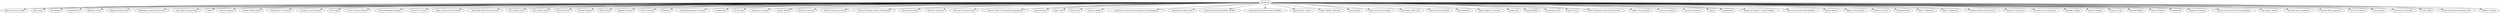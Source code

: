 // derek bok
digraph {
	0 [label="derek bok"]
	1 [label="Abbott Lawrence Lowell"]
	0 -> 1
	2 [label="Alma mater"]
	0 -> 2
	3 [label="Alva Myrdal"]
	0 -> 3
	4 [label="Archibald Cox"]
	0 -> 4
	5 [label="Bachelor of Arts"]
	0 -> 5
	6 [label="Benjamin Wadsworth"]
	0 -> 6
	7 [label="Bibliothque nationale de France"]
	0 -> 7
	8 [label="Bryn Mawr, Pennsylvania"]
	0 -> 8
	9 [label="C-SPAN"]
	0 -> 9
	10 [label="Charles Chauncy"]
	0 -> 10
	11 [label="Charles William Eliot"]
	0 -> 11
	12 [label="Charlie Rose (TV series)"]
	0 -> 12
	13 [label="Cornelius Conway Felton"]
	0 -> 13
	14 [label="Curtis Bok"]
	0 -> 14
	15 [label="Curtis Institute of Music"]
	0 -> 15
	16 [label="Curtis Publishing Company"]
	0 -> 16
	17 [label="Cyrus H. K. Curtis"]
	0 -> 17
	18 [label="Dean of Harvard Law School"]
	0 -> 18
	19 [label="Derek Bok Public Service Prizes"]
	0 -> 19
	20 [label="Drew Gilpin Faust"]
	0 -> 20
	21 [label="Drew Gilpin Faust"]
	0 -> 21
	22 [label="Edward Everett"]
	0 -> 22
	23 [label="Edward Holyoke"]
	0 -> 23
	24 [label="Edward Bok"]
	0 -> 24
	25 [label="Eliphalet Pearson"]
	0 -> 25
	26 [label="Erwin Griswold"]
	0 -> 26
	27 [label=WordPress]
	0 -> 27
	28 [label="George Washington University"]
	0 -> 28
	29 [label="Google Books"]
	0 -> 29
	30 [label="Gordon Bok"]
	0 -> 30
	31 [label="Grawemeyer Award"]
	0 -> 31
	32 [label="Gunnar Myrdal"]
	0 -> 32
	33 [label="Harvard University"]
	0 -> 33
	34 [label="Harvard Extension School"]
	0 -> 34
	35 [label="Harvard Graduate School of Education"]
	0 -> 35
	36 [label="Harvard Law School"]
	0 -> 36
	37 [label="Harvard University"]
	0 -> 37
	38 [label="Harvard University Press"]
	0 -> 38
	39 [label="Hauser Center for Nonprofit Organizations"]
	0 -> 39
	40 [label="Henry Dunster"]
	0 -> 40
	41 [label="Hilary Bok"]
	0 -> 41
	42 [label="Sciences Po"]
	0 -> 42
	43 [label="Increase Mather"]
	0 -> 43
	44 [label="Institute for Advanced Technology in the Humanities"]
	0 -> 44
	45 [label="Integrated Authority File"]
	0 -> 45
	46 [label="International Standard Book Number"]
	0 -> 46
	47 [label="International Standard Name Identifier"]
	0 -> 47
	48 [label="James Bryant Conant"]
	0 -> 48
	49 [label="James Walker (Harvard)"]
	0 -> 49
	50 [label="Jared Sparks"]
	0 -> 50
	51 [label="John Leverett the Younger"]
	0 -> 51
	52 [label="John Rogers (Harvard)"]
	0 -> 52
	53 [label="John Thornton Kirkland"]
	0 -> 53
	54 [label="John Winthrop"]
	0 -> 54
	55 [label="Johns Hopkins University"]
	0 -> 55
	56 [label="Joseph Nye"]
	0 -> 56
	57 [label="Joseph Willard"]
	0 -> 57
	58 [label="Josiah Quincy III"]
	0 -> 58
	59 [label="Juris Doctor"]
	0 -> 59
	60 [label="John F. Kennedy School of Government"]
	0 -> 60
	61 [label="Ladies' Home Journal"]
	0 -> 61
	62 [label="Lawrence Summers"]
	0 -> 62
	63 [label="Lawrence Summers"]
	0 -> 63
	64 [label=Lawyer]
	0 -> 64
	65 [label="Leonard Hoar"]
	0 -> 65
	66 [label="Library of Congress Control Number"]
	0 -> 66
	67 [label="Mary Louise Curtis Bok Zimbalist"]
	0 -> 67
	68 [label="Matina Horner"]
	0 -> 68
	69 [label="Miquon, Pennsylvania"]
	0 -> 69
	70 [label="Nathan M. Pusey"]
	0 -> 70
	71 [label="Nathaniel Eaton"]
	0 -> 71
	72 [label="Neil L. Rudenstine"]
	0 -> 72
	73 [label="Neil L. Rudenstine"]
	0 -> 73
	74 [label="President of Harvard University"]
	0 -> 74
	75 [label="Princeton University"]
	0 -> 75
	76 [label="Princeton University Press"]
	0 -> 76
	77 [label="Radcliffe College"]
	0 -> 77
	78 [label="Samuel Langdon"]
	0 -> 78
	79 [label="Samuel Locke"]
	0 -> 79
	80 [label="Samuel Webber"]
	0 -> 80
	81 [label="Samuel Willard"]
	0 -> 81
	82 [label="Sissela Bok"]
	0 -> 82
	83 [label="Stanford University"]
	0 -> 83
	84 [label="Systme universitaire de documentation"]
	0 -> 84
	85 [label="The Miquon School"]
	0 -> 85
	86 [label="The Saturday Evening Post"]
	0 -> 86
	87 [label="Thomas Hill (clergyman)"]
	0 -> 87
	88 [label="UCLA Lab School"]
	0 -> 88
	89 [label="United States"]
	0 -> 89
	90 [label="University of Louisville"]
	0 -> 90
	91 [label="Urian Oakes"]
	0 -> 91
	92 [label="Virtual International Authority File"]
	0 -> 92
	93 [label="William G. Bowen"]
	0 -> 93
}
